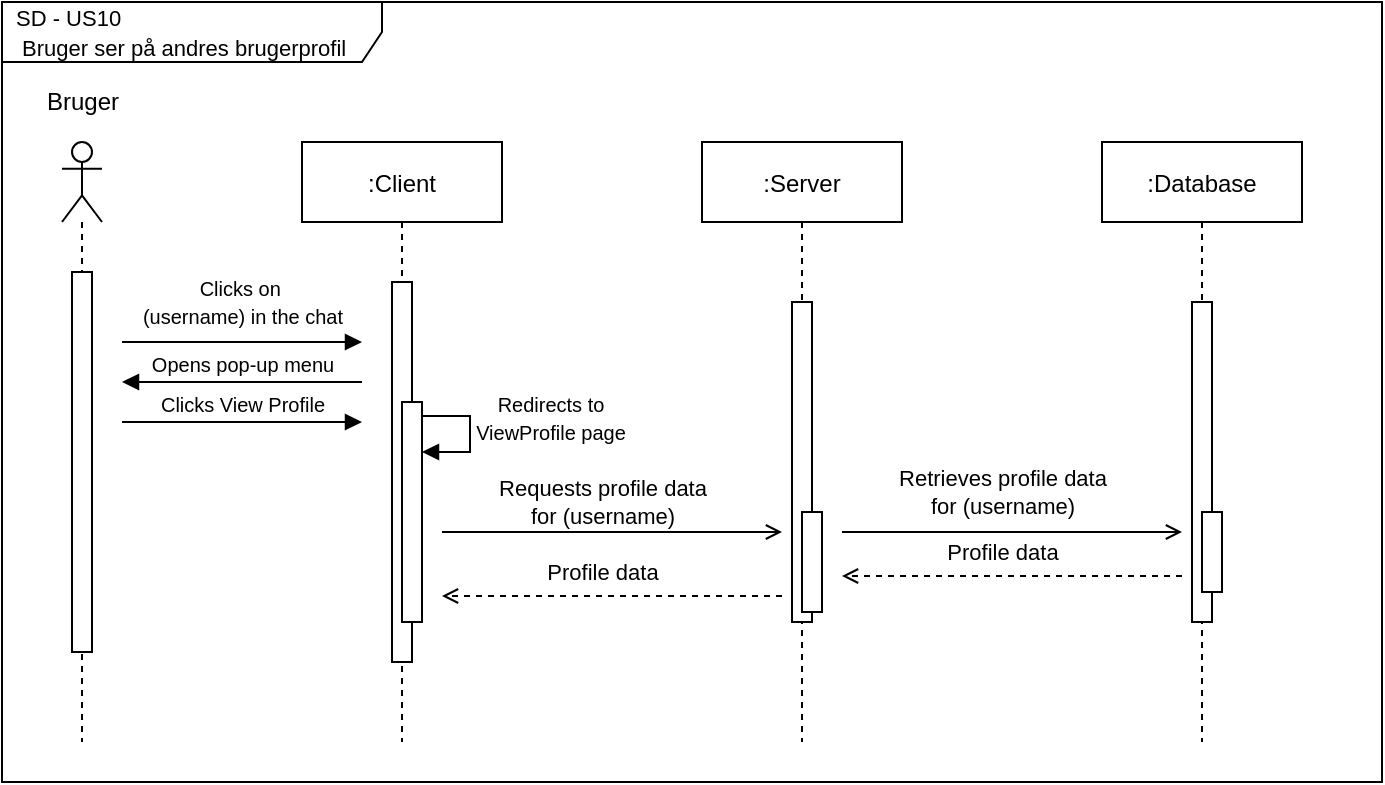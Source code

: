 <mxfile version="14.4.3" type="device" pages="3"><diagram id="kgpKYQtTHZ0yAKxKKP6v" name="SYSARK SD"><mxGraphModel dx="1086" dy="846" grid="1" gridSize="10" guides="1" tooltips="1" connect="1" arrows="1" fold="1" page="1" pageScale="1" pageWidth="850" pageHeight="1100" math="0" shadow="0"><root><mxCell id="0"/><mxCell id="1" parent="0"/><mxCell id="-4MREKUJZbwOd86A9Ih7-16" value=":Database" style="shape=umlLifeline;perimeter=lifelinePerimeter;container=1;collapsible=0;recursiveResize=0;rounded=0;shadow=0;strokeWidth=1;" parent="1" vertex="1"><mxGeometry x="560" y="100" width="100" height="300" as="geometry"/></mxCell><mxCell id="-4MREKUJZbwOd86A9Ih7-17" value="" style="points=[];perimeter=orthogonalPerimeter;rounded=0;shadow=0;strokeWidth=1;" parent="-4MREKUJZbwOd86A9Ih7-16" vertex="1"><mxGeometry x="45" y="80" width="10" height="160" as="geometry"/></mxCell><mxCell id="3nuBFxr9cyL0pnOWT2aG-1" value=":Client" style="shape=umlLifeline;perimeter=lifelinePerimeter;container=1;collapsible=0;recursiveResize=0;rounded=0;shadow=0;strokeWidth=1;" parent="1" vertex="1"><mxGeometry x="160" y="100" width="100" height="300" as="geometry"/></mxCell><mxCell id="3nuBFxr9cyL0pnOWT2aG-2" value="" style="points=[];perimeter=orthogonalPerimeter;rounded=0;shadow=0;strokeWidth=1;" parent="3nuBFxr9cyL0pnOWT2aG-1" vertex="1"><mxGeometry x="45" y="70" width="10" height="190" as="geometry"/></mxCell><mxCell id="3nuBFxr9cyL0pnOWT2aG-5" value=":Server" style="shape=umlLifeline;perimeter=lifelinePerimeter;container=1;collapsible=0;recursiveResize=0;rounded=0;shadow=0;strokeWidth=1;" parent="1" vertex="1"><mxGeometry x="360" y="100" width="100" height="300" as="geometry"/></mxCell><mxCell id="3nuBFxr9cyL0pnOWT2aG-6" value="" style="points=[];perimeter=orthogonalPerimeter;rounded=0;shadow=0;strokeWidth=1;" parent="3nuBFxr9cyL0pnOWT2aG-5" vertex="1"><mxGeometry x="45" y="80" width="10" height="160" as="geometry"/></mxCell><mxCell id="-4MREKUJZbwOd86A9Ih7-3" value="" style="points=[];perimeter=orthogonalPerimeter;rounded=0;shadow=0;strokeWidth=1;" parent="1" vertex="1"><mxGeometry x="210" y="230" width="10" height="110" as="geometry"/></mxCell><mxCell id="-4MREKUJZbwOd86A9Ih7-4" value="" style="html=1;verticalAlign=bottom;labelBackgroundColor=none;endArrow=open;endFill=0;" parent="1" edge="1"><mxGeometry width="160" relative="1" as="geometry"><mxPoint x="230" y="295" as="sourcePoint"/><mxPoint x="400" y="295" as="targetPoint"/></mxGeometry></mxCell><mxCell id="-4MREKUJZbwOd86A9Ih7-5" value="Requests profile data&lt;br&gt;for (username)" style="edgeLabel;html=1;align=center;verticalAlign=middle;resizable=0;points=[];" parent="-4MREKUJZbwOd86A9Ih7-4" vertex="1" connectable="0"><mxGeometry x="-0.256" y="1" relative="1" as="geometry"><mxPoint x="16.8" y="-14" as="offset"/></mxGeometry></mxCell><mxCell id="-4MREKUJZbwOd86A9Ih7-6" value="" style="points=[];perimeter=orthogonalPerimeter;rounded=0;shadow=0;strokeWidth=1;" parent="1" vertex="1"><mxGeometry x="410" y="285" width="10" height="50" as="geometry"/></mxCell><mxCell id="-4MREKUJZbwOd86A9Ih7-7" value="" style="html=1;verticalAlign=bottom;labelBackgroundColor=none;endArrow=open;endFill=0;" parent="1" edge="1"><mxGeometry width="160" relative="1" as="geometry"><mxPoint x="430" y="295" as="sourcePoint"/><mxPoint x="600" y="295" as="targetPoint"/></mxGeometry></mxCell><mxCell id="-4MREKUJZbwOd86A9Ih7-8" value="Retrieves profile data&lt;br&gt;for (username)" style="edgeLabel;html=1;align=center;verticalAlign=middle;resizable=0;points=[];" parent="-4MREKUJZbwOd86A9Ih7-7" vertex="1" connectable="0"><mxGeometry x="-0.256" y="1" relative="1" as="geometry"><mxPoint x="16.8" y="-19" as="offset"/></mxGeometry></mxCell><mxCell id="-4MREKUJZbwOd86A9Ih7-9" value="" style="html=1;verticalAlign=bottom;labelBackgroundColor=none;endArrow=open;endFill=0;dashed=1;" parent="1" edge="1"><mxGeometry width="160" relative="1" as="geometry"><mxPoint x="600" y="317" as="sourcePoint"/><mxPoint x="430" y="317" as="targetPoint"/></mxGeometry></mxCell><mxCell id="-4MREKUJZbwOd86A9Ih7-10" value="Profile data" style="edgeLabel;html=1;align=center;verticalAlign=middle;resizable=0;points=[];" parent="-4MREKUJZbwOd86A9Ih7-9" vertex="1" connectable="0"><mxGeometry x="0.222" y="1" relative="1" as="geometry"><mxPoint x="14" y="-13" as="offset"/></mxGeometry></mxCell><mxCell id="-4MREKUJZbwOd86A9Ih7-11" value="" style="html=1;verticalAlign=bottom;labelBackgroundColor=none;endArrow=open;endFill=0;dashed=1;" parent="1" edge="1"><mxGeometry width="160" relative="1" as="geometry"><mxPoint x="400" y="327" as="sourcePoint"/><mxPoint x="230" y="327" as="targetPoint"/></mxGeometry></mxCell><mxCell id="-4MREKUJZbwOd86A9Ih7-12" value="Profile data" style="edgeLabel;html=1;align=center;verticalAlign=middle;resizable=0;points=[];" parent="-4MREKUJZbwOd86A9Ih7-11" vertex="1" connectable="0"><mxGeometry x="0.222" y="1" relative="1" as="geometry"><mxPoint x="14" y="-13" as="offset"/></mxGeometry></mxCell><mxCell id="-4MREKUJZbwOd86A9Ih7-14" value="" style="points=[];perimeter=orthogonalPerimeter;rounded=0;shadow=0;strokeWidth=1;" parent="1" vertex="1"><mxGeometry x="610" y="285" width="10" height="40" as="geometry"/></mxCell><mxCell id="-4MREKUJZbwOd86A9Ih7-15" value="" style="shape=umlLifeline;participant=umlActor;perimeter=lifelinePerimeter;whiteSpace=wrap;html=1;container=1;collapsible=0;recursiveResize=0;verticalAlign=top;spacingTop=36;outlineConnect=0;" parent="1" vertex="1"><mxGeometry x="40" y="100" width="20" height="300" as="geometry"/></mxCell><mxCell id="-4MREKUJZbwOd86A9Ih7-18" value="" style="points=[];perimeter=orthogonalPerimeter;rounded=0;shadow=0;strokeWidth=1;" parent="-4MREKUJZbwOd86A9Ih7-15" vertex="1"><mxGeometry x="5" y="65" width="10" height="190" as="geometry"/></mxCell><mxCell id="-4MREKUJZbwOd86A9Ih7-19" value="" style="endArrow=block;html=1;endFill=1;" parent="1" edge="1"><mxGeometry relative="1" as="geometry"><mxPoint x="70" y="240" as="sourcePoint"/><mxPoint x="190" y="240" as="targetPoint"/></mxGeometry></mxCell><mxCell id="-4MREKUJZbwOd86A9Ih7-20" value="&lt;font style=&quot;font-size: 10px&quot;&gt;Clicks View Profile&lt;/font&gt;" style="edgeLabel;resizable=0;html=1;align=center;verticalAlign=middle;" parent="-4MREKUJZbwOd86A9Ih7-19" connectable="0" vertex="1"><mxGeometry relative="1" as="geometry"><mxPoint y="-9" as="offset"/></mxGeometry></mxCell><mxCell id="-4MREKUJZbwOd86A9Ih7-21" value="" style="endArrow=block;html=1;endFill=1;" parent="1" edge="1"><mxGeometry relative="1" as="geometry"><mxPoint x="190" y="220" as="sourcePoint"/><mxPoint x="70" y="220" as="targetPoint"/></mxGeometry></mxCell><mxCell id="-4MREKUJZbwOd86A9Ih7-22" value="&lt;font style=&quot;font-size: 10px&quot;&gt;Opens pop-up menu&lt;/font&gt;" style="edgeLabel;resizable=0;html=1;align=center;verticalAlign=middle;" parent="-4MREKUJZbwOd86A9Ih7-21" connectable="0" vertex="1"><mxGeometry relative="1" as="geometry"><mxPoint y="-9" as="offset"/></mxGeometry></mxCell><mxCell id="-4MREKUJZbwOd86A9Ih7-23" value="" style="endArrow=block;html=1;endFill=1;" parent="1" edge="1"><mxGeometry relative="1" as="geometry"><mxPoint x="70" y="200" as="sourcePoint"/><mxPoint x="190" y="200" as="targetPoint"/></mxGeometry></mxCell><mxCell id="-4MREKUJZbwOd86A9Ih7-24" value="&lt;font style=&quot;font-size: 10px&quot;&gt;Clicks on&amp;nbsp;&lt;br&gt;(username) in the chat&lt;/font&gt;" style="edgeLabel;resizable=0;html=1;align=center;verticalAlign=middle;" parent="-4MREKUJZbwOd86A9Ih7-23" connectable="0" vertex="1"><mxGeometry relative="1" as="geometry"><mxPoint y="-20" as="offset"/></mxGeometry></mxCell><mxCell id="-4MREKUJZbwOd86A9Ih7-25" value="" style="endArrow=block;html=1;endFill=1;rounded=0;" parent="1" edge="1"><mxGeometry relative="1" as="geometry"><mxPoint x="220" y="237" as="sourcePoint"/><mxPoint x="220" y="255" as="targetPoint"/><Array as="points"><mxPoint x="244" y="237"/><mxPoint x="244" y="255"/></Array></mxGeometry></mxCell><mxCell id="-4MREKUJZbwOd86A9Ih7-26" value="&lt;font style=&quot;font-size: 10px&quot;&gt;Redirects to &lt;br&gt;ViewProfile page&lt;/font&gt;" style="edgeLabel;resizable=0;html=1;align=center;verticalAlign=middle;" parent="-4MREKUJZbwOd86A9Ih7-25" connectable="0" vertex="1"><mxGeometry relative="1" as="geometry"><mxPoint x="40" y="-7.93" as="offset"/></mxGeometry></mxCell><mxCell id="-4MREKUJZbwOd86A9Ih7-27" value="&lt;font style=&quot;font-size: 11px&quot;&gt;SD - US10&lt;br&gt;&lt;span style=&quot;left: 99.762px ; top: 541.082px ; font-family: sans-serif ; transform: scalex(1.089)&quot;&gt;&amp;nbsp;Bruger ser på andres brugerprofil&lt;/span&gt;&lt;/font&gt;" style="shape=umlFrame;whiteSpace=wrap;html=1;width=190;height=30;boundedLbl=1;verticalAlign=middle;align=left;spacingLeft=5;" parent="1" vertex="1"><mxGeometry x="10" y="30" width="690" height="390" as="geometry"/></mxCell><mxCell id="X7jcPMigIsCYdYGjMuU6-1" value="Bruger" style="text;html=1;align=center;verticalAlign=middle;resizable=0;points=[];autosize=1;" parent="1" vertex="1"><mxGeometry x="25" y="70" width="50" height="20" as="geometry"/></mxCell></root></mxGraphModel></diagram><diagram id="dwICoevYDX-dSV0IDOx_" name="SD - Server"><mxGraphModel dx="1086" dy="846" grid="1" gridSize="10" guides="1" tooltips="1" connect="1" arrows="1" fold="1" page="1" pageScale="1" pageWidth="1100" pageHeight="850" math="0" shadow="0"><root><mxCell id="p3nzAgSkB_G8wSDth4Tr-0"/><mxCell id="p3nzAgSkB_G8wSDth4Tr-1" parent="p3nzAgSkB_G8wSDth4Tr-0"/><mxCell id="1iP27KRbwyOSpCIo-CJY-27" value="&lt;font style=&quot;font-size: 11px&quot;&gt;&lt;b&gt;SD&lt;/b&gt; Server - US10&lt;br&gt;&lt;span style=&quot;left: 99.762px ; top: 541.082px ; font-family: sans-serif ; transform: scalex(1.089)&quot;&gt;Bruger ser på andres brugerprofil&lt;/span&gt;&lt;/font&gt;" style="shape=umlFrame;whiteSpace=wrap;html=1;width=190;height=30;boundedLbl=1;verticalAlign=middle;align=left;spacingLeft=5;" parent="p3nzAgSkB_G8wSDth4Tr-1" vertex="1"><mxGeometry x="40" y="40" width="620" height="260" as="geometry"/></mxCell><mxCell id="1iP27KRbwyOSpCIo-CJY-29" value="Client&lt;br&gt;" style="shape=umlLifeline;participant=umlActor;perimeter=lifelinePerimeter;whiteSpace=wrap;html=1;container=1;collapsible=0;recursiveResize=0;verticalAlign=top;spacingTop=36;outlineConnect=0;fillColor=#99CCFF;labelBackgroundColor=#ffffff;" parent="p3nzAgSkB_G8wSDth4Tr-1" vertex="1"><mxGeometry x="60" y="80" width="20" height="200" as="geometry"/></mxCell><mxCell id="1iP27KRbwyOSpCIo-CJY-30" value="«Controller»&lt;br&gt;:ProfileController" style="shape=umlLifeline;perimeter=lifelinePerimeter;whiteSpace=wrap;html=1;container=1;collapsible=0;recursiveResize=0;outlineConnect=0;labelBackgroundColor=#ffffff;" parent="p3nzAgSkB_G8wSDth4Tr-1" vertex="1"><mxGeometry x="140" y="80" width="100" height="200" as="geometry"/></mxCell><mxCell id="1iP27KRbwyOSpCIo-CJY-32" value="«Boundary»&lt;br&gt;:ProfileService" style="shape=umlLifeline;perimeter=lifelinePerimeter;whiteSpace=wrap;html=1;container=1;collapsible=0;recursiveResize=0;outlineConnect=0;labelBackgroundColor=#ffffff;" parent="p3nzAgSkB_G8wSDth4Tr-1" vertex="1"><mxGeometry x="260" y="80" width="100" height="200" as="geometry"/></mxCell><mxCell id="1iP27KRbwyOSpCIo-CJY-36" value="" style="shape=cylinder3;whiteSpace=wrap;html=1;boundedLbl=1;backgroundOutline=1;size=7.724;labelBackgroundColor=#ffffff;strokeColor=#000000;fillColor=#99CCFF;fontColor=#000000;" parent="p3nzAgSkB_G8wSDth4Tr-1" vertex="1"><mxGeometry x="420" y="80" width="20" height="40" as="geometry"/></mxCell><mxCell id="1iP27KRbwyOSpCIo-CJY-37" value="" style="endArrow=none;dashed=1;html=1;fontColor=#000000;" parent="p3nzAgSkB_G8wSDth4Tr-1" edge="1"><mxGeometry width="50" height="50" relative="1" as="geometry"><mxPoint x="430" y="280" as="sourcePoint"/><mxPoint x="430" y="120" as="targetPoint"/></mxGeometry></mxCell><mxCell id="1iP27KRbwyOSpCIo-CJY-38" value="Database" style="text;html=1;align=center;verticalAlign=middle;resizable=0;points=[];autosize=1;fontColor=#000000;labelBackgroundColor=#ffffff;" parent="p3nzAgSkB_G8wSDth4Tr-1" vertex="1"><mxGeometry x="395" y="120" width="70" height="20" as="geometry"/></mxCell><mxCell id="1iP27KRbwyOSpCIo-CJY-45" value="" style="html=1;points=[];perimeter=orthogonalPerimeter;labelBackgroundColor=#ffffff;" parent="p3nzAgSkB_G8wSDth4Tr-1" vertex="1"><mxGeometry x="425" y="210" width="10" height="30" as="geometry"/></mxCell><mxCell id="1iP27KRbwyOSpCIo-CJY-48" value="" style="html=1;points=[];perimeter=orthogonalPerimeter;labelBackgroundColor=#ffffff;" parent="p3nzAgSkB_G8wSDth4Tr-1" vertex="1"><mxGeometry x="65" y="170" width="10" height="100" as="geometry"/></mxCell><mxCell id="1iP27KRbwyOSpCIo-CJY-49" value="" style="html=1;points=[];perimeter=orthogonalPerimeter;labelBackgroundColor=#ffffff;" parent="p3nzAgSkB_G8wSDth4Tr-1" vertex="1"><mxGeometry x="185" y="170" width="10" height="90" as="geometry"/></mxCell><mxCell id="1iP27KRbwyOSpCIo-CJY-50" value="" style="html=1;points=[];perimeter=orthogonalPerimeter;labelBackgroundColor=#ffffff;" parent="p3nzAgSkB_G8wSDth4Tr-1" vertex="1"><mxGeometry x="305" y="190" width="10" height="60" as="geometry"/></mxCell><mxCell id="1iP27KRbwyOSpCIo-CJY-42" value="&lt;span&gt;_profileService.Get([username]);&lt;/span&gt;" style="html=1;verticalAlign=bottom;endArrow=open;fontColor=#000000;endFill=0;align=left;entryX=-0.003;entryY=0;entryDx=0;entryDy=0;entryPerimeter=0;" parent="p3nzAgSkB_G8wSDth4Tr-1" target="1iP27KRbwyOSpCIo-CJY-50" edge="1"><mxGeometry x="-1" width="80" relative="1" as="geometry"><mxPoint x="195" y="190" as="sourcePoint"/><mxPoint x="285" y="190" as="targetPoint"/><mxPoint as="offset"/></mxGeometry></mxCell><mxCell id="1iP27KRbwyOSpCIo-CJY-43" value="&lt;span&gt;_profile.Find&amp;lt;UserProfile&amp;gt;(userProfile =&amp;gt;&lt;/span&gt;" style="html=1;verticalAlign=bottom;endArrow=open;fontColor=#000000;endFill=0;align=left;entryX=-0.003;entryY=0.001;entryDx=0;entryDy=0;entryPerimeter=0;" parent="p3nzAgSkB_G8wSDth4Tr-1" target="1iP27KRbwyOSpCIo-CJY-45" edge="1"><mxGeometry x="-1" width="80" relative="1" as="geometry"><mxPoint x="315" y="209.86" as="sourcePoint"/><mxPoint x="405" y="209.86" as="targetPoint"/><mxPoint as="offset"/></mxGeometry></mxCell><mxCell id="1iP27KRbwyOSpCIo-CJY-44" value="&lt;span&gt;[userProfile]&lt;/span&gt;" style="html=1;verticalAlign=bottom;endArrow=open;fontColor=#000000;endFill=0;align=center;entryX=1.004;entryY=0.832;entryDx=0;entryDy=0;entryPerimeter=0;dashed=1;" parent="p3nzAgSkB_G8wSDth4Tr-1" target="1iP27KRbwyOSpCIo-CJY-50" edge="1"><mxGeometry x="-0.125" width="80" relative="1" as="geometry"><mxPoint x="425" y="240" as="sourcePoint"/><mxPoint x="335" y="240" as="targetPoint"/><mxPoint as="offset"/></mxGeometry></mxCell><mxCell id="1iP27KRbwyOSpCIo-CJY-46" value="&lt;span&gt;[userProfile]&lt;/span&gt;" style="html=1;verticalAlign=bottom;endArrow=open;fontColor=#000000;endFill=0;align=center;entryX=1.027;entryY=0.893;entryDx=0;entryDy=0;entryPerimeter=0;dashed=1;" parent="p3nzAgSkB_G8wSDth4Tr-1" target="1iP27KRbwyOSpCIo-CJY-49" edge="1"><mxGeometry x="-0.125" width="80" relative="1" as="geometry"><mxPoint x="305" y="250.0" as="sourcePoint"/><mxPoint x="205" y="250.34" as="targetPoint"/><mxPoint as="offset"/></mxGeometry></mxCell><mxCell id="1iP27KRbwyOSpCIo-CJY-47" value="&lt;span&gt;Ok([userProfile])&lt;/span&gt;" style="html=1;verticalAlign=bottom;endArrow=open;fontColor=#000000;endFill=0;align=center;entryX=1.036;entryY=0.902;entryDx=0;entryDy=0;entryPerimeter=0;dashed=1;" parent="p3nzAgSkB_G8wSDth4Tr-1" target="1iP27KRbwyOSpCIo-CJY-48" edge="1"><mxGeometry x="-0.125" width="80" relative="1" as="geometry"><mxPoint x="185" y="260.0" as="sourcePoint"/><mxPoint x="85" y="260.34" as="targetPoint"/><mxPoint as="offset"/></mxGeometry></mxCell><mxCell id="1iP27KRbwyOSpCIo-CJY-40" value="&lt;span style=&quot;text-align: left&quot;&gt;Get(/profile/[usernamer]);&lt;/span&gt;" style="html=1;verticalAlign=bottom;endArrow=open;fontColor=#000000;endFill=0;entryX=-0.003;entryY=0.002;entryDx=0;entryDy=0;entryPerimeter=0;" parent="p3nzAgSkB_G8wSDth4Tr-1" target="1iP27KRbwyOSpCIo-CJY-49" edge="1"><mxGeometry width="80" relative="1" as="geometry"><mxPoint x="75" y="170" as="sourcePoint"/><mxPoint x="165" y="170" as="targetPoint"/></mxGeometry></mxCell><mxCell id="1iP27KRbwyOSpCIo-CJY-52" value="&lt;span style=&quot;font-size: 11px;&quot;&gt;&amp;nbsp;userProfile.username == [username])&lt;br&gt;.FirstOrDefault();&lt;/span&gt;" style="text;html=1;align=left;verticalAlign=middle;resizable=0;points=[];autosize=1;fontColor=#000000;labelBackgroundColor=none;" parent="p3nzAgSkB_G8wSDth4Tr-1" vertex="1"><mxGeometry x="450" y="204" width="200" height="30" as="geometry"/></mxCell></root></mxGraphModel></diagram><diagram id="nLiEvU-mpcy45xcdWbL1" name="CD-Server"><mxGraphModel dx="1086" dy="846" grid="1" gridSize="10" guides="1" tooltips="1" connect="1" arrows="1" fold="1" page="1" pageScale="1" pageWidth="827" pageHeight="1169" math="0" shadow="0"><root><mxCell id="OpJKhyS6EPRBMvLj7UTG-0"/><mxCell id="OpJKhyS6EPRBMvLj7UTG-1" parent="OpJKhyS6EPRBMvLj7UTG-0"/><mxCell id="OpJKhyS6EPRBMvLj7UTG-2" value="&lt;font style=&quot;font-size: 11px&quot;&gt;&lt;b&gt;CD&lt;/b&gt; Server - US10&lt;br&gt;&lt;span style=&quot;left: 99.762px ; top: 541.082px ; font-family: sans-serif ; transform: scalex(1.089)&quot;&gt;Bruger ser på andres brugerprofil&lt;/span&gt;&lt;/font&gt;" style="shape=umlFrame;whiteSpace=wrap;html=1;width=190;height=30;boundedLbl=1;verticalAlign=middle;align=left;spacingLeft=5;" parent="OpJKhyS6EPRBMvLj7UTG-1" vertex="1"><mxGeometry x="100" width="530" height="260" as="geometry"/></mxCell><mxCell id="OpJKhyS6EPRBMvLj7UTG-28" style="edgeStyle=orthogonalEdgeStyle;rounded=0;orthogonalLoop=1;jettySize=auto;html=1;endArrow=open;endFill=0;endSize=12;" parent="OpJKhyS6EPRBMvLj7UTG-1" source="OpJKhyS6EPRBMvLj7UTG-20" target="OpJKhyS6EPRBMvLj7UTG-24" edge="1"><mxGeometry relative="1" as="geometry"/></mxCell><mxCell id="OpJKhyS6EPRBMvLj7UTG-20" value="«Controller»&#10;ProfileController" style="swimlane;fontStyle=1;align=center;verticalAlign=top;childLayout=stackLayout;horizontal=1;startSize=40;horizontalStack=0;resizeParent=1;resizeParentMax=0;resizeLast=0;collapsible=1;marginBottom=0;" parent="OpJKhyS6EPRBMvLj7UTG-1" vertex="1"><mxGeometry x="120" y="40" width="220" height="104" as="geometry"/></mxCell><mxCell id="OpJKhyS6EPRBMvLj7UTG-21" value="- _profileService : ProfileService" style="text;strokeColor=none;fillColor=none;align=left;verticalAlign=top;spacingLeft=4;spacingRight=4;overflow=hidden;rotatable=0;points=[[0,0.5],[1,0.5]];portConstraint=eastwest;" parent="OpJKhyS6EPRBMvLj7UTG-20" vertex="1"><mxGeometry y="40" width="220" height="30" as="geometry"/></mxCell><mxCell id="OpJKhyS6EPRBMvLj7UTG-22" value="" style="line;strokeWidth=1;fillColor=none;align=left;verticalAlign=middle;spacingTop=-1;spacingLeft=3;spacingRight=3;rotatable=0;labelPosition=right;points=[];portConstraint=eastwest;" parent="OpJKhyS6EPRBMvLj7UTG-20" vertex="1"><mxGeometry y="70" width="220" height="8" as="geometry"/></mxCell><mxCell id="OpJKhyS6EPRBMvLj7UTG-23" value="+ GetProfile(User user) : ActionResult" style="text;strokeColor=none;fillColor=none;align=left;verticalAlign=top;spacingLeft=4;spacingRight=4;overflow=hidden;rotatable=0;points=[[0,0.5],[1,0.5]];portConstraint=eastwest;" parent="OpJKhyS6EPRBMvLj7UTG-20" vertex="1"><mxGeometry y="78" width="220" height="26" as="geometry"/></mxCell><mxCell id="OpJKhyS6EPRBMvLj7UTG-37" style="edgeStyle=orthogonalEdgeStyle;rounded=0;orthogonalLoop=1;jettySize=auto;html=1;endArrow=open;endFill=0;endSize=12;" parent="OpJKhyS6EPRBMvLj7UTG-1" source="OpJKhyS6EPRBMvLj7UTG-24" target="OpJKhyS6EPRBMvLj7UTG-33" edge="1"><mxGeometry relative="1" as="geometry"/></mxCell><mxCell id="OpJKhyS6EPRBMvLj7UTG-24" value="«Boundary»&#10;ProfileController" style="swimlane;fontStyle=1;align=center;verticalAlign=top;childLayout=stackLayout;horizontal=1;startSize=40;horizontalStack=0;resizeParent=1;resizeParentMax=0;resizeLast=0;collapsible=1;marginBottom=0;" parent="OpJKhyS6EPRBMvLj7UTG-1" vertex="1"><mxGeometry x="400" y="40" width="210" height="104" as="geometry"/></mxCell><mxCell id="OpJKhyS6EPRBMvLj7UTG-25" value="- _profile : IMongoCollection&lt;Profile&gt;" style="text;strokeColor=none;fillColor=none;align=left;verticalAlign=top;spacingLeft=4;spacingRight=4;overflow=hidden;rotatable=0;points=[[0,0.5],[1,0.5]];portConstraint=eastwest;" parent="OpJKhyS6EPRBMvLj7UTG-24" vertex="1"><mxGeometry y="40" width="210" height="30" as="geometry"/></mxCell><mxCell id="OpJKhyS6EPRBMvLj7UTG-26" value="" style="line;strokeWidth=1;fillColor=none;align=left;verticalAlign=middle;spacingTop=-1;spacingLeft=3;spacingRight=3;rotatable=0;labelPosition=right;points=[];portConstraint=eastwest;" parent="OpJKhyS6EPRBMvLj7UTG-24" vertex="1"><mxGeometry y="70" width="210" height="8" as="geometry"/></mxCell><mxCell id="OpJKhyS6EPRBMvLj7UTG-27" value="+ Get(String username) : Profile" style="text;strokeColor=none;fillColor=none;align=left;verticalAlign=top;spacingLeft=4;spacingRight=4;overflow=hidden;rotatable=0;points=[[0,0.5],[1,0.5]];portConstraint=eastwest;" parent="OpJKhyS6EPRBMvLj7UTG-24" vertex="1"><mxGeometry y="78" width="210" height="26" as="geometry"/></mxCell><mxCell id="OpJKhyS6EPRBMvLj7UTG-33" value="«Domain»&#10;Profile" style="swimlane;fontStyle=1;align=center;verticalAlign=top;childLayout=stackLayout;horizontal=1;startSize=40;horizontalStack=0;resizeParent=1;resizeParentMax=0;resizeLast=0;collapsible=1;marginBottom=0;" parent="OpJKhyS6EPRBMvLj7UTG-1" vertex="1"><mxGeometry x="410" y="200" width="190" height="48" as="geometry"/></mxCell><mxCell id="OpJKhyS6EPRBMvLj7UTG-35" value="" style="line;strokeWidth=1;fillColor=none;align=left;verticalAlign=middle;spacingTop=-1;spacingLeft=3;spacingRight=3;rotatable=0;labelPosition=right;points=[];portConstraint=eastwest;" parent="OpJKhyS6EPRBMvLj7UTG-33" vertex="1"><mxGeometry y="40" width="190" height="8" as="geometry"/></mxCell></root></mxGraphModel></diagram></mxfile>